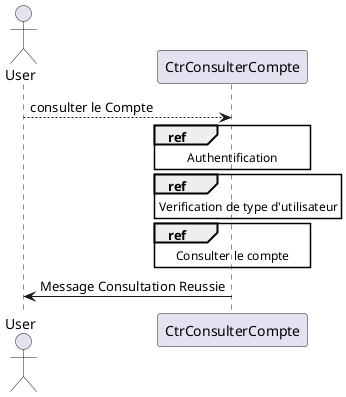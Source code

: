 @startuml "ConsulterCompte"

actor User 

User --> CtrConsulterCompte : consulter le Compte

ref over CtrConsulterCompte : Authentification
ref over CtrConsulterCompte : Verification de type d'utilisateur 
ref over CtrConsulterCompte : Consulter le compte 
CtrConsulterCompte -> User : Message Consultation Reussie 

@enduml